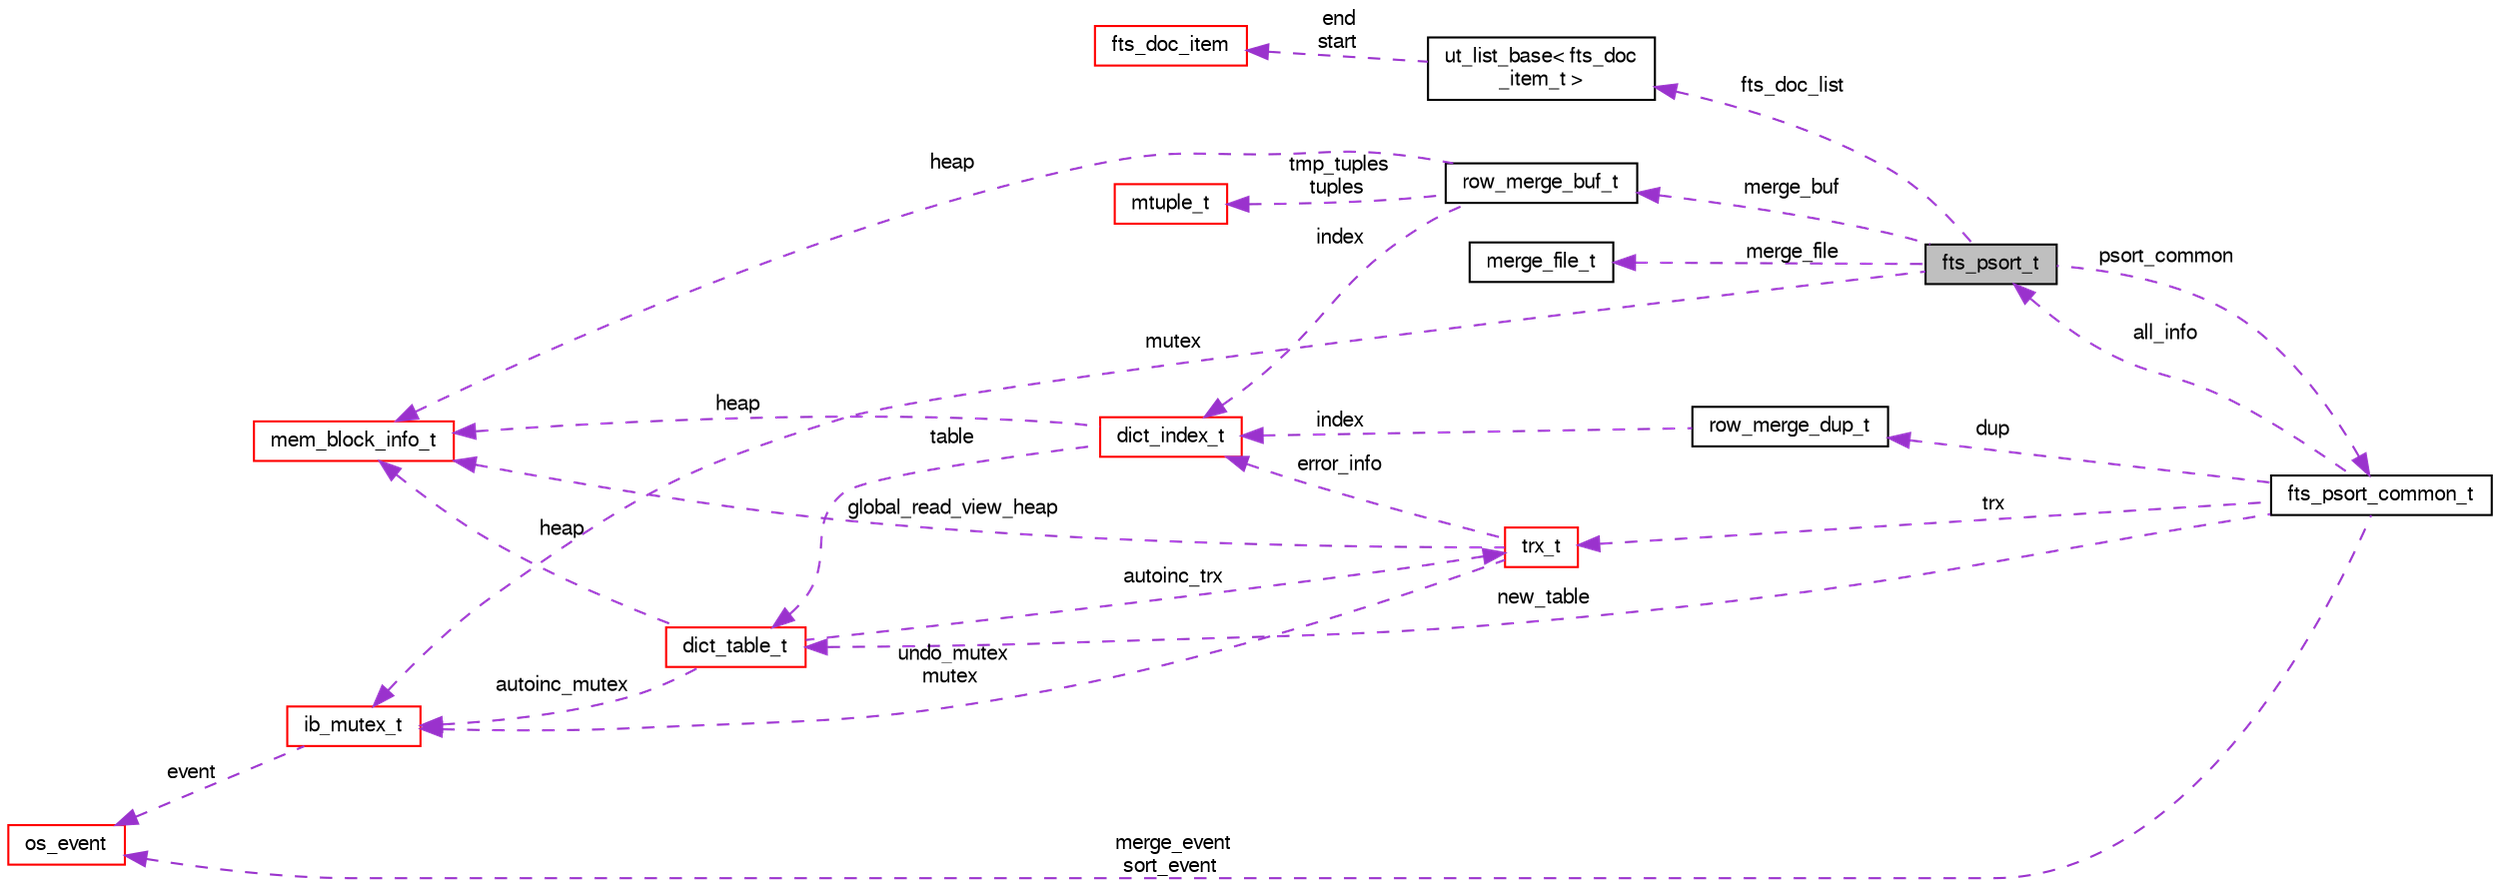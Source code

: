 digraph "fts_psort_t"
{
  bgcolor="transparent";
  edge [fontname="FreeSans",fontsize="10",labelfontname="FreeSans",labelfontsize="10"];
  node [fontname="FreeSans",fontsize="10",shape=record];
  rankdir="LR";
  Node1 [label="fts_psort_t",height=0.2,width=0.4,color="black", fillcolor="grey75", style="filled" fontcolor="black"];
  Node2 -> Node1 [dir="back",color="darkorchid3",fontsize="10",style="dashed",label=" merge_buf" ,fontname="FreeSans"];
  Node2 [label="row_merge_buf_t",height=0.2,width=0.4,color="black",URL="$structrow__merge__buf__t.html"];
  Node3 -> Node2 [dir="back",color="darkorchid3",fontsize="10",style="dashed",label=" tmp_tuples\ntuples" ,fontname="FreeSans"];
  Node3 [label="mtuple_t",height=0.2,width=0.4,color="red",URL="$structmtuple__t.html"];
  Node4 -> Node2 [dir="back",color="darkorchid3",fontsize="10",style="dashed",label=" index" ,fontname="FreeSans"];
  Node4 [label="dict_index_t",height=0.2,width=0.4,color="red",URL="$structdict__index__t.html"];
  Node5 -> Node4 [dir="back",color="darkorchid3",fontsize="10",style="dashed",label=" table" ,fontname="FreeSans"];
  Node5 [label="dict_table_t",height=0.2,width=0.4,color="red",URL="$structdict__table__t.html"];
  Node6 -> Node5 [dir="back",color="darkorchid3",fontsize="10",style="dashed",label=" heap" ,fontname="FreeSans"];
  Node6 [label="mem_block_info_t",height=0.2,width=0.4,color="red",URL="$structmem__block__info__t.html"];
  Node7 -> Node5 [dir="back",color="darkorchid3",fontsize="10",style="dashed",label=" autoinc_trx" ,fontname="FreeSans"];
  Node7 [label="trx_t",height=0.2,width=0.4,color="red",URL="$structtrx__t.html"];
  Node4 -> Node7 [dir="back",color="darkorchid3",fontsize="10",style="dashed",label=" error_info" ,fontname="FreeSans"];
  Node6 -> Node7 [dir="back",color="darkorchid3",fontsize="10",style="dashed",label=" global_read_view_heap" ,fontname="FreeSans"];
  Node8 -> Node7 [dir="back",color="darkorchid3",fontsize="10",style="dashed",label=" undo_mutex\nmutex" ,fontname="FreeSans"];
  Node8 [label="ib_mutex_t",height=0.2,width=0.4,color="red",URL="$structib__mutex__t.html"];
  Node9 -> Node8 [dir="back",color="darkorchid3",fontsize="10",style="dashed",label=" event" ,fontname="FreeSans"];
  Node9 [label="os_event",height=0.2,width=0.4,color="red",URL="$structos__event.html"];
  Node8 -> Node5 [dir="back",color="darkorchid3",fontsize="10",style="dashed",label=" autoinc_mutex" ,fontname="FreeSans"];
  Node6 -> Node4 [dir="back",color="darkorchid3",fontsize="10",style="dashed",label=" heap" ,fontname="FreeSans"];
  Node6 -> Node2 [dir="back",color="darkorchid3",fontsize="10",style="dashed",label=" heap" ,fontname="FreeSans"];
  Node10 -> Node1 [dir="back",color="darkorchid3",fontsize="10",style="dashed",label=" fts_doc_list" ,fontname="FreeSans"];
  Node10 [label="ut_list_base\< fts_doc\l_item_t \>",height=0.2,width=0.4,color="black",URL="$structut__list__base.html"];
  Node11 -> Node10 [dir="back",color="darkorchid3",fontsize="10",style="dashed",label=" end\nstart" ,fontname="FreeSans"];
  Node11 [label="fts_doc_item",height=0.2,width=0.4,color="red",URL="$structfts__doc__item.html"];
  Node8 -> Node1 [dir="back",color="darkorchid3",fontsize="10",style="dashed",label=" mutex" ,fontname="FreeSans"];
  Node12 -> Node1 [dir="back",color="darkorchid3",fontsize="10",style="dashed",label=" psort_common" ,fontname="FreeSans"];
  Node12 [label="fts_psort_common_t",height=0.2,width=0.4,color="black",URL="$structfts__psort__common__t.html"];
  Node9 -> Node12 [dir="back",color="darkorchid3",fontsize="10",style="dashed",label=" merge_event\nsort_event" ,fontname="FreeSans"];
  Node13 -> Node12 [dir="back",color="darkorchid3",fontsize="10",style="dashed",label=" dup" ,fontname="FreeSans"];
  Node13 [label="row_merge_dup_t",height=0.2,width=0.4,color="black",URL="$structrow__merge__dup__t.html"];
  Node4 -> Node13 [dir="back",color="darkorchid3",fontsize="10",style="dashed",label=" index" ,fontname="FreeSans"];
  Node5 -> Node12 [dir="back",color="darkorchid3",fontsize="10",style="dashed",label=" new_table" ,fontname="FreeSans"];
  Node1 -> Node12 [dir="back",color="darkorchid3",fontsize="10",style="dashed",label=" all_info" ,fontname="FreeSans"];
  Node7 -> Node12 [dir="back",color="darkorchid3",fontsize="10",style="dashed",label=" trx" ,fontname="FreeSans"];
  Node14 -> Node1 [dir="back",color="darkorchid3",fontsize="10",style="dashed",label=" merge_file" ,fontname="FreeSans"];
  Node14 [label="merge_file_t",height=0.2,width=0.4,color="black",URL="$structmerge__file__t.html"];
}
